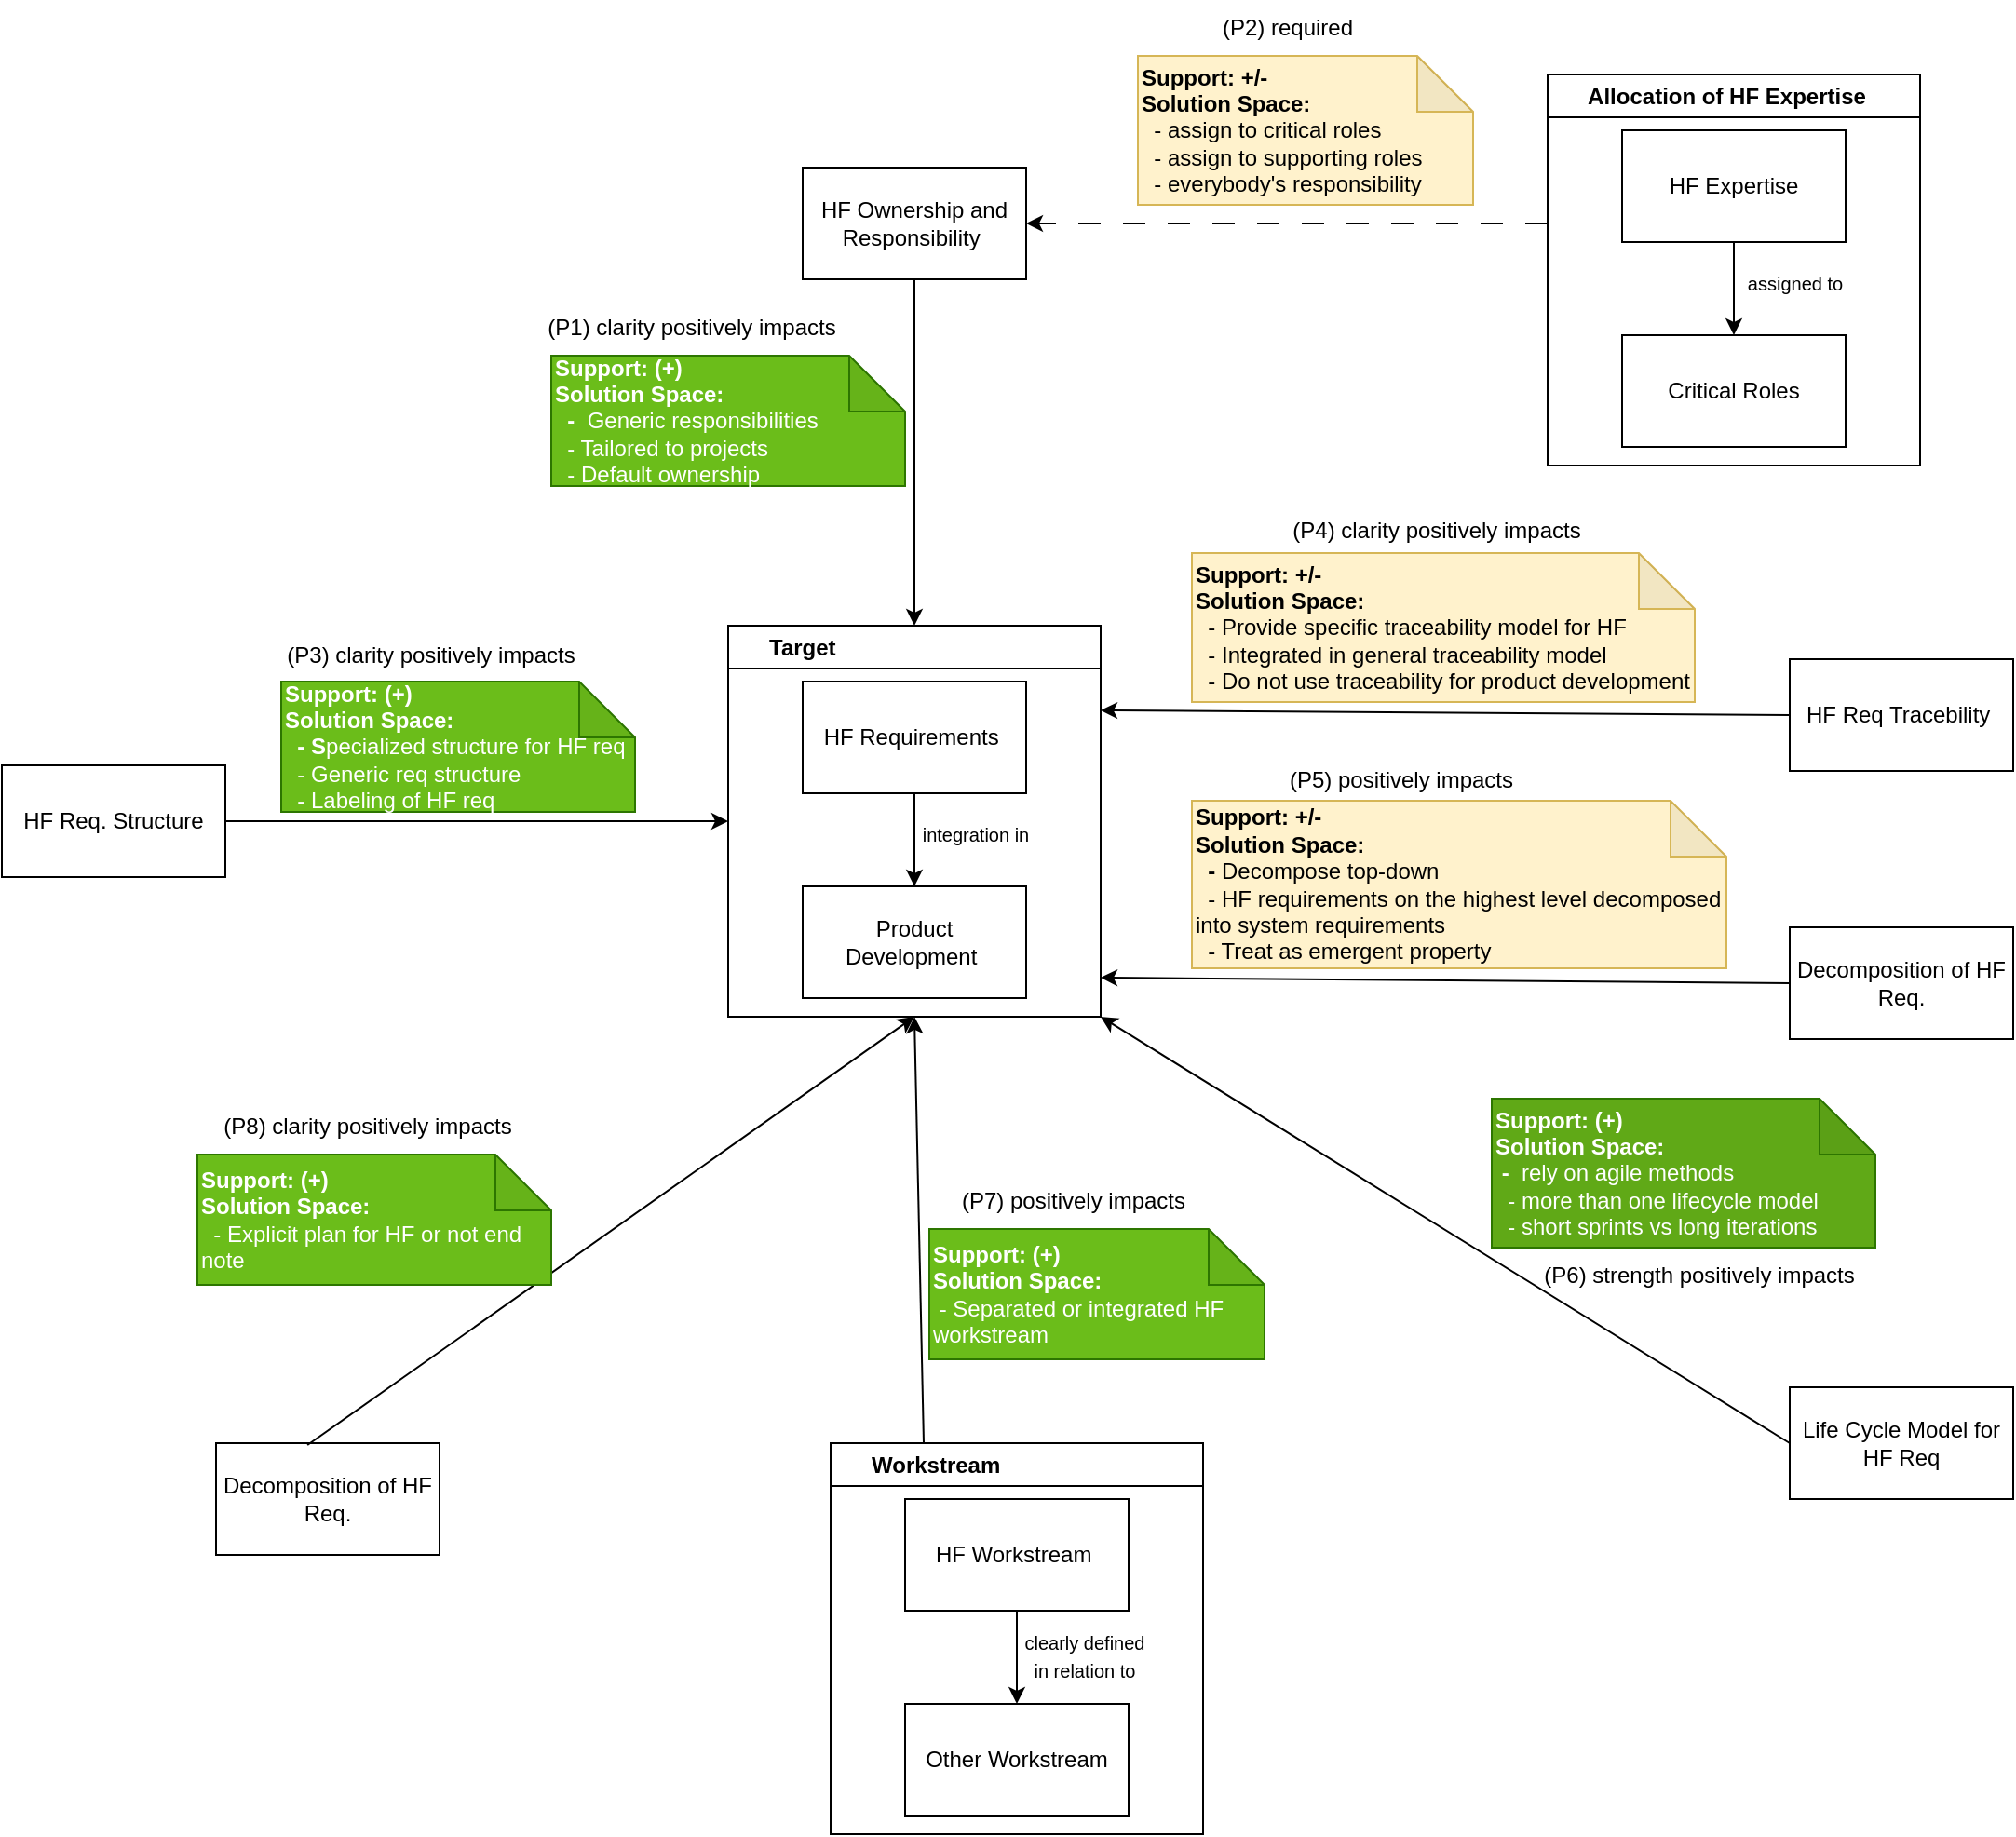 <mxfile version="23.0.2" type="github" pages="2">
  <diagram name="Page-1" id="ccUVzqAUSEyJ6sIZD1O4">
    <mxGraphModel dx="2149" dy="1234" grid="1" gridSize="10" guides="1" tooltips="1" connect="1" arrows="1" fold="1" page="1" pageScale="1" pageWidth="1169" pageHeight="827" math="0" shadow="0">
      <root>
        <mxCell id="0" />
        <mxCell id="1" parent="0" />
        <mxCell id="9daL2sqV7IDUxvltfh16-5" value="&lt;b&gt;Support: (+)&lt;br&gt;Solution Space:&lt;br&gt;&amp;nbsp; -&amp;nbsp;&lt;/b&gt;&amp;nbsp;Generic responsibilities&lt;div&gt;&amp;nbsp; - Tailored to projects&lt;/div&gt;&lt;div&gt;&amp;nbsp; - Default ownership&lt;/div&gt;" style="shape=note;whiteSpace=wrap;html=1;backgroundOutline=1;darkOpacity=0.05;size=30;align=left;fillColor=#6BBD1A;strokeColor=#2D7600;fontColor=#ffffff;" vertex="1" parent="1">
          <mxGeometry x="335" y="481" width="190" height="70" as="geometry" />
        </mxCell>
        <mxCell id="9daL2sqV7IDUxvltfh16-6" value="HF Ownership and Responsibility&amp;nbsp;" style="rounded=0;whiteSpace=wrap;html=1;" vertex="1" parent="1">
          <mxGeometry x="470" y="380" width="120" height="60" as="geometry" />
        </mxCell>
        <mxCell id="9daL2sqV7IDUxvltfh16-27" value="&lt;b style=&quot;border-color: var(--border-color);&quot;&gt;Support: +/-&lt;br style=&quot;border-color: var(--border-color);&quot;&gt;Solution Space:&lt;br style=&quot;border-color: var(--border-color);&quot;&gt;&amp;nbsp;&lt;/b&gt;&lt;span style=&quot;border-color: var(--border-color);&quot;&gt; - assign to critical roles&lt;div&gt;&amp;nbsp; - assign to supporting roles&lt;/div&gt;&lt;div&gt;&amp;nbsp; - everybody&#39;s responsibility&lt;/div&gt;&lt;/span&gt;" style="shape=note;whiteSpace=wrap;html=1;backgroundOutline=1;darkOpacity=0.05;size=30;align=left;fillColor=#fff2cc;strokeColor=#d6b656;" vertex="1" parent="1">
          <mxGeometry x="650" y="320" width="180" height="80" as="geometry" />
        </mxCell>
        <mxCell id="9daL2sqV7IDUxvltfh16-33" value="(P1) clarity positively impacts" style="text;html=1;align=center;verticalAlign=middle;resizable=0;points=[];autosize=1;strokeColor=none;fillColor=none;" vertex="1" parent="1">
          <mxGeometry x="320" y="451" width="180" height="30" as="geometry" />
        </mxCell>
        <mxCell id="9daL2sqV7IDUxvltfh16-34" value="(P2) required" style="text;html=1;align=center;verticalAlign=middle;resizable=0;points=[];autosize=1;strokeColor=none;fillColor=none;" vertex="1" parent="1">
          <mxGeometry x="685" y="290" width="90" height="30" as="geometry" />
        </mxCell>
        <mxCell id="9daL2sqV7IDUxvltfh16-89" value="&lt;b&gt;Support: (+)&lt;br&gt;Solution Space:&lt;/b&gt;&amp;nbsp;&lt;br&gt;&amp;nbsp;- Separated or integrated HF workstream" style="shape=note;whiteSpace=wrap;html=1;backgroundOutline=1;darkOpacity=0.05;size=30;align=left;fillColor=#6BBD1A;strokeColor=#2D7600;fontColor=#ffffff;" vertex="1" parent="1">
          <mxGeometry x="538" y="950" width="180" height="70" as="geometry" />
        </mxCell>
        <mxCell id="9daL2sqV7IDUxvltfh16-95" value="Life Cycle Model for HF Req" style="rounded=0;whiteSpace=wrap;html=1;" vertex="1" parent="1">
          <mxGeometry x="1000" y="1035" width="120" height="60" as="geometry" />
        </mxCell>
        <mxCell id="9daL2sqV7IDUxvltfh16-96" value="" style="endArrow=classic;html=1;rounded=0;exitX=0;exitY=0.5;exitDx=0;exitDy=0;entryX=1;entryY=1;entryDx=0;entryDy=0;" edge="1" parent="1" source="9daL2sqV7IDUxvltfh16-95" target="9daL2sqV7IDUxvltfh16-129">
          <mxGeometry width="50" height="50" relative="1" as="geometry">
            <mxPoint x="581" y="1180" as="sourcePoint" />
            <mxPoint x="711" y="1100" as="targetPoint" />
          </mxGeometry>
        </mxCell>
        <mxCell id="9daL2sqV7IDUxvltfh16-97" value="&lt;b style=&quot;border-color: var(--border-color); caret-color: rgb(255, 255, 255);&quot;&gt;Support: (+)&lt;br style=&quot;border-color: var(--border-color);&quot;&gt;Solution Space:&lt;br style=&quot;border-color: var(--border-color);&quot;&gt;&amp;nbsp;-&amp;nbsp;&lt;/b&gt;&amp;nbsp;rely on agile methods&lt;div style=&quot;border-color: var(--border-color); caret-color: rgb(255, 255, 255);&quot;&gt;&amp;nbsp; - more than one lifecycle model&lt;/div&gt;&lt;div style=&quot;border-color: var(--border-color); caret-color: rgb(255, 255, 255);&quot;&gt;&amp;nbsp; - short sprints vs long iterations&lt;/div&gt;" style="shape=note;whiteSpace=wrap;html=1;backgroundOutline=1;darkOpacity=0.05;size=30;align=left;fillColor=#60a917;strokeColor=#2D7600;fontColor=#ffffff;" vertex="1" parent="1">
          <mxGeometry x="840" y="880" width="206" height="80" as="geometry" />
        </mxCell>
        <mxCell id="9daL2sqV7IDUxvltfh16-98" value="Decomposition of HF Req." style="rounded=0;whiteSpace=wrap;html=1;" vertex="1" parent="1">
          <mxGeometry x="155" y="1065" width="120" height="60" as="geometry" />
        </mxCell>
        <mxCell id="9daL2sqV7IDUxvltfh16-99" value="" style="endArrow=classic;html=1;rounded=0;entryX=0.5;entryY=1;entryDx=0;entryDy=0;exitX=0.409;exitY=0.017;exitDx=0;exitDy=0;exitPerimeter=0;" edge="1" parent="1" source="9daL2sqV7IDUxvltfh16-98" target="9daL2sqV7IDUxvltfh16-129">
          <mxGeometry width="50" height="50" relative="1" as="geometry">
            <mxPoint x="1000" y="1200" as="sourcePoint" />
            <mxPoint x="684.5" y="1199.78" as="targetPoint" />
          </mxGeometry>
        </mxCell>
        <mxCell id="9daL2sqV7IDUxvltfh16-100" value="(P7) positively impacts" style="text;html=1;align=center;verticalAlign=middle;resizable=0;points=[];autosize=1;strokeColor=none;fillColor=none;" vertex="1" parent="1">
          <mxGeometry x="545" y="920" width="140" height="30" as="geometry" />
        </mxCell>
        <mxCell id="9daL2sqV7IDUxvltfh16-101" value="(P6) strength positively impacts" style="text;html=1;align=center;verticalAlign=middle;resizable=0;points=[];autosize=1;strokeColor=none;fillColor=none;" vertex="1" parent="1">
          <mxGeometry x="856" y="960" width="190" height="30" as="geometry" />
        </mxCell>
        <mxCell id="9daL2sqV7IDUxvltfh16-102" value="" style="endArrow=classic;html=1;rounded=0;exitX=0.25;exitY=0;exitDx=0;exitDy=0;entryX=0.5;entryY=1;entryDx=0;entryDy=0;" edge="1" parent="1" target="9daL2sqV7IDUxvltfh16-129" source="9daL2sqV7IDUxvltfh16-105">
          <mxGeometry width="50" height="50" relative="1" as="geometry">
            <mxPoint x="241" y="1115" as="sourcePoint" />
            <mxPoint x="484.5" y="1116" as="targetPoint" />
          </mxGeometry>
        </mxCell>
        <mxCell id="9daL2sqV7IDUxvltfh16-103" value="(P8) clarity positively impacts" style="text;html=1;align=center;verticalAlign=middle;resizable=0;points=[];autosize=1;strokeColor=none;fillColor=none;" vertex="1" parent="1">
          <mxGeometry x="146" y="880" width="180" height="30" as="geometry" />
        </mxCell>
        <mxCell id="9daL2sqV7IDUxvltfh16-104" value="&lt;b&gt;Support: (+)&lt;br&gt;Solution Space:&lt;br&gt;&amp;nbsp;&lt;/b&gt;&amp;nbsp;- Explicit plan for HF or not end note" style="shape=note;whiteSpace=wrap;html=1;backgroundOutline=1;darkOpacity=0.05;size=30;align=left;fillColor=#6BBD1A;strokeColor=#2D7600;fontColor=#ffffff;" vertex="1" parent="1">
          <mxGeometry x="145" y="910" width="190" height="70" as="geometry" />
        </mxCell>
        <mxCell id="9daL2sqV7IDUxvltfh16-105" value="&amp;nbsp; &amp;nbsp; &amp;nbsp; Workstream" style="swimlane;whiteSpace=wrap;html=1;align=left;" vertex="1" parent="1">
          <mxGeometry x="485" y="1065" width="200" height="210" as="geometry">
            <mxRectangle x="530" y="180" width="50" height="40" as="alternateBounds" />
          </mxGeometry>
        </mxCell>
        <mxCell id="9daL2sqV7IDUxvltfh16-106" value="HF Workstream&amp;nbsp;" style="rounded=0;whiteSpace=wrap;html=1;" vertex="1" parent="9daL2sqV7IDUxvltfh16-105">
          <mxGeometry x="40" y="30" width="120" height="60" as="geometry" />
        </mxCell>
        <mxCell id="9daL2sqV7IDUxvltfh16-107" value="Other Workstream" style="rounded=0;whiteSpace=wrap;html=1;" vertex="1" parent="9daL2sqV7IDUxvltfh16-105">
          <mxGeometry x="40" y="140" width="120" height="60" as="geometry" />
        </mxCell>
        <mxCell id="9daL2sqV7IDUxvltfh16-108" value="" style="endArrow=classic;html=1;rounded=0;exitX=0.5;exitY=1;exitDx=0;exitDy=0;entryX=0.5;entryY=0;entryDx=0;entryDy=0;" edge="1" parent="9daL2sqV7IDUxvltfh16-105" source="9daL2sqV7IDUxvltfh16-106" target="9daL2sqV7IDUxvltfh16-107">
          <mxGeometry width="50" height="50" relative="1" as="geometry">
            <mxPoint x="80" y="200" as="sourcePoint" />
            <mxPoint x="130" y="150" as="targetPoint" />
          </mxGeometry>
        </mxCell>
        <mxCell id="9daL2sqV7IDUxvltfh16-109" value="&lt;font style=&quot;font-size: 10px;&quot;&gt;clearly defined in relation to&lt;/font&gt;" style="text;html=1;strokeColor=none;fillColor=none;align=center;verticalAlign=middle;whiteSpace=wrap;rounded=0;" vertex="1" parent="9daL2sqV7IDUxvltfh16-105">
          <mxGeometry x="98" y="104" width="77" height="20" as="geometry" />
        </mxCell>
        <mxCell id="9daL2sqV7IDUxvltfh16-127" value="&lt;b&gt;Support: (+)&lt;br&gt;Solution Space:&lt;br&gt;&amp;nbsp; - S&lt;/b&gt;pecialized structure for HF req&lt;div&gt;&amp;nbsp; - Generic req structure&lt;/div&gt;&lt;div&gt;&amp;nbsp; - Labeling of HF req&lt;/div&gt;" style="shape=note;whiteSpace=wrap;html=1;backgroundOutline=1;darkOpacity=0.05;size=30;align=left;fillColor=#6BBD1A;strokeColor=#2D7600;fontColor=#ffffff;" vertex="1" parent="1">
          <mxGeometry x="190" y="656" width="190" height="70" as="geometry" />
        </mxCell>
        <mxCell id="9daL2sqV7IDUxvltfh16-128" value="HF Req. Structure" style="rounded=0;whiteSpace=wrap;html=1;" vertex="1" parent="1">
          <mxGeometry x="40" y="701" width="120" height="60" as="geometry" />
        </mxCell>
        <mxCell id="9daL2sqV7IDUxvltfh16-129" value="&amp;nbsp; &amp;nbsp; &amp;nbsp; Target&amp;nbsp;" style="swimlane;whiteSpace=wrap;html=1;align=left;" vertex="1" parent="1">
          <mxGeometry x="430" y="626" width="200" height="210" as="geometry">
            <mxRectangle x="530" y="180" width="50" height="40" as="alternateBounds" />
          </mxGeometry>
        </mxCell>
        <mxCell id="9daL2sqV7IDUxvltfh16-130" value="HF Requirements&amp;nbsp;" style="rounded=0;whiteSpace=wrap;html=1;" vertex="1" parent="9daL2sqV7IDUxvltfh16-129">
          <mxGeometry x="40" y="30" width="120" height="60" as="geometry" />
        </mxCell>
        <mxCell id="9daL2sqV7IDUxvltfh16-131" value="Product Development&amp;nbsp;" style="rounded=0;whiteSpace=wrap;html=1;" vertex="1" parent="9daL2sqV7IDUxvltfh16-129">
          <mxGeometry x="40" y="140" width="120" height="60" as="geometry" />
        </mxCell>
        <mxCell id="9daL2sqV7IDUxvltfh16-132" value="" style="endArrow=classic;html=1;rounded=0;exitX=0.5;exitY=1;exitDx=0;exitDy=0;entryX=0.5;entryY=0;entryDx=0;entryDy=0;" edge="1" parent="9daL2sqV7IDUxvltfh16-129" source="9daL2sqV7IDUxvltfh16-130" target="9daL2sqV7IDUxvltfh16-131">
          <mxGeometry width="50" height="50" relative="1" as="geometry">
            <mxPoint x="80" y="200" as="sourcePoint" />
            <mxPoint x="130" y="150" as="targetPoint" />
          </mxGeometry>
        </mxCell>
        <mxCell id="9daL2sqV7IDUxvltfh16-133" value="&lt;font style=&quot;font-size: 10px;&quot;&gt;integration in&lt;/font&gt;" style="text;html=1;strokeColor=none;fillColor=none;align=center;verticalAlign=middle;whiteSpace=wrap;rounded=0;" vertex="1" parent="9daL2sqV7IDUxvltfh16-129">
          <mxGeometry x="103" y="102" width="60" height="20" as="geometry" />
        </mxCell>
        <mxCell id="9daL2sqV7IDUxvltfh16-134" value="HF Req Tracebility&amp;nbsp;" style="rounded=0;whiteSpace=wrap;html=1;" vertex="1" parent="1">
          <mxGeometry x="1000" y="644" width="120" height="60" as="geometry" />
        </mxCell>
        <mxCell id="9daL2sqV7IDUxvltfh16-135" value="" style="endArrow=classic;html=1;rounded=0;exitX=0;exitY=0.5;exitDx=0;exitDy=0;entryX=1;entryY=0.25;entryDx=0;entryDy=0;" edge="1" parent="1" source="9daL2sqV7IDUxvltfh16-134">
          <mxGeometry width="50" height="50" relative="1" as="geometry">
            <mxPoint x="500" y="789" as="sourcePoint" />
            <mxPoint x="630" y="671.5" as="targetPoint" />
          </mxGeometry>
        </mxCell>
        <mxCell id="9daL2sqV7IDUxvltfh16-136" value="&lt;b style=&quot;border-color: var(--border-color);&quot;&gt;Support: +/-&lt;br style=&quot;border-color: var(--border-color);&quot;&gt;Solution Space:&lt;br style=&quot;border-color: var(--border-color);&quot;&gt;&amp;nbsp;&lt;/b&gt;&lt;span style=&quot;border-color: var(--border-color);&quot;&gt; - P&lt;/span&gt;rovide specific traceability model for HF&lt;div style=&quot;border-color: var(--border-color);&quot;&gt;&amp;nbsp; - Integrated in general traceability model&lt;/div&gt;&lt;div style=&quot;border-color: var(--border-color);&quot;&gt;&amp;nbsp; - Do not use traceability for product development&lt;/div&gt;" style="shape=note;whiteSpace=wrap;html=1;backgroundOutline=1;darkOpacity=0.05;size=30;align=left;fillColor=#fff2cc;strokeColor=#d6b656;" vertex="1" parent="1">
          <mxGeometry x="679" y="587" width="270" height="80" as="geometry" />
        </mxCell>
        <mxCell id="9daL2sqV7IDUxvltfh16-137" value="Decomposition of HF Req." style="rounded=0;whiteSpace=wrap;html=1;" vertex="1" parent="1">
          <mxGeometry x="1000" y="788" width="120" height="60" as="geometry" />
        </mxCell>
        <mxCell id="9daL2sqV7IDUxvltfh16-138" value="" style="endArrow=classic;html=1;rounded=0;exitX=0;exitY=0.5;exitDx=0;exitDy=0;entryX=1;entryY=0.25;entryDx=0;entryDy=0;" edge="1" parent="1" source="9daL2sqV7IDUxvltfh16-137">
          <mxGeometry width="50" height="50" relative="1" as="geometry">
            <mxPoint x="500" y="933" as="sourcePoint" />
            <mxPoint x="630" y="815" as="targetPoint" />
          </mxGeometry>
        </mxCell>
        <mxCell id="9daL2sqV7IDUxvltfh16-139" value="&lt;b style=&quot;border-color: var(--border-color);&quot;&gt;Support: +/-&lt;br style=&quot;border-color: var(--border-color);&quot;&gt;Solution Space: &lt;br&gt;&amp;nbsp; - &lt;/b&gt;&lt;span style=&quot;border-color: var(--border-color);&quot;&gt;Decompose top-down&lt;div&gt;&amp;nbsp; - HF requirements on the highest level decomposed into system requirements&lt;/div&gt;&lt;div&gt;&amp;nbsp; - Treat as emergent property&amp;nbsp;&lt;/div&gt;&lt;/span&gt;" style="shape=note;whiteSpace=wrap;html=1;backgroundOutline=1;darkOpacity=0.05;size=30;align=left;fillColor=#fff2cc;strokeColor=#d6b656;" vertex="1" parent="1">
          <mxGeometry x="679" y="720" width="287" height="90" as="geometry" />
        </mxCell>
        <mxCell id="9daL2sqV7IDUxvltfh16-140" value="(P3) clarity positively impacts" style="text;html=1;align=center;verticalAlign=middle;resizable=0;points=[];autosize=1;strokeColor=none;fillColor=none;" vertex="1" parent="1">
          <mxGeometry x="180" y="627" width="180" height="30" as="geometry" />
        </mxCell>
        <mxCell id="9daL2sqV7IDUxvltfh16-141" value="(P4) clarity positively impacts" style="text;html=1;align=center;verticalAlign=middle;resizable=0;points=[];autosize=1;strokeColor=none;fillColor=none;" vertex="1" parent="1">
          <mxGeometry x="720" y="560" width="180" height="30" as="geometry" />
        </mxCell>
        <mxCell id="9daL2sqV7IDUxvltfh16-142" value="" style="endArrow=classic;html=1;rounded=0;exitX=1;exitY=0.5;exitDx=0;exitDy=0;entryX=0;entryY=0.5;entryDx=0;entryDy=0;" edge="1" parent="1" source="9daL2sqV7IDUxvltfh16-128" target="9daL2sqV7IDUxvltfh16-129">
          <mxGeometry width="50" height="50" relative="1" as="geometry">
            <mxPoint x="500" y="776" as="sourcePoint" />
            <mxPoint x="550" y="726" as="targetPoint" />
          </mxGeometry>
        </mxCell>
        <mxCell id="9daL2sqV7IDUxvltfh16-143" value="(P5) positively impacts" style="text;html=1;align=center;verticalAlign=middle;resizable=0;points=[];autosize=1;strokeColor=none;fillColor=none;" vertex="1" parent="1">
          <mxGeometry x="721" y="694" width="140" height="30" as="geometry" />
        </mxCell>
        <mxCell id="9daL2sqV7IDUxvltfh16-144" value="&amp;nbsp; &amp;nbsp; &amp;nbsp; Allocation of HF Expertise&amp;nbsp;" style="swimlane;whiteSpace=wrap;html=1;align=left;" vertex="1" parent="1">
          <mxGeometry x="870" y="330" width="200" height="210" as="geometry">
            <mxRectangle x="530" y="180" width="50" height="40" as="alternateBounds" />
          </mxGeometry>
        </mxCell>
        <mxCell id="9daL2sqV7IDUxvltfh16-145" value="HF Expertise" style="rounded=0;whiteSpace=wrap;html=1;" vertex="1" parent="9daL2sqV7IDUxvltfh16-144">
          <mxGeometry x="40" y="30" width="120" height="60" as="geometry" />
        </mxCell>
        <mxCell id="9daL2sqV7IDUxvltfh16-146" value="Critical Roles" style="rounded=0;whiteSpace=wrap;html=1;" vertex="1" parent="9daL2sqV7IDUxvltfh16-144">
          <mxGeometry x="40" y="140" width="120" height="60" as="geometry" />
        </mxCell>
        <mxCell id="9daL2sqV7IDUxvltfh16-147" value="" style="endArrow=classic;html=1;rounded=0;exitX=0.5;exitY=1;exitDx=0;exitDy=0;entryX=0.5;entryY=0;entryDx=0;entryDy=0;" edge="1" parent="9daL2sqV7IDUxvltfh16-144" source="9daL2sqV7IDUxvltfh16-145" target="9daL2sqV7IDUxvltfh16-146">
          <mxGeometry width="50" height="50" relative="1" as="geometry">
            <mxPoint x="80" y="200" as="sourcePoint" />
            <mxPoint x="130" y="150" as="targetPoint" />
          </mxGeometry>
        </mxCell>
        <mxCell id="9daL2sqV7IDUxvltfh16-148" value="&lt;font style=&quot;font-size: 10px;&quot;&gt;assigned to&lt;/font&gt;" style="text;html=1;strokeColor=none;fillColor=none;align=center;verticalAlign=middle;whiteSpace=wrap;rounded=0;" vertex="1" parent="9daL2sqV7IDUxvltfh16-144">
          <mxGeometry x="103" y="102" width="60" height="20" as="geometry" />
        </mxCell>
        <mxCell id="9daL2sqV7IDUxvltfh16-167" value="" style="endArrow=classic;html=1;rounded=0;dashed=1;dashPattern=12 12;entryX=1;entryY=0.5;entryDx=0;entryDy=0;" edge="1" parent="1" target="9daL2sqV7IDUxvltfh16-6">
          <mxGeometry width="50" height="50" relative="1" as="geometry">
            <mxPoint x="870" y="410" as="sourcePoint" />
            <mxPoint x="650" y="345" as="targetPoint" />
          </mxGeometry>
        </mxCell>
        <mxCell id="9daL2sqV7IDUxvltfh16-169" value="" style="endArrow=classic;html=1;rounded=0;entryX=0.5;entryY=0;entryDx=0;entryDy=0;" edge="1" parent="1" target="9daL2sqV7IDUxvltfh16-129">
          <mxGeometry width="50" height="50" relative="1" as="geometry">
            <mxPoint x="530" y="440" as="sourcePoint" />
            <mxPoint x="610" y="260" as="targetPoint" />
          </mxGeometry>
        </mxCell>
      </root>
    </mxGraphModel>
  </diagram>
  <diagram id="X_UXevi6lsKnUcApqdjO" name="Page-2">
    <mxGraphModel dx="1397" dy="802" grid="1" gridSize="10" guides="1" tooltips="1" connect="1" arrows="1" fold="1" page="1" pageScale="1" pageWidth="1169" pageHeight="827" math="0" shadow="0">
      <root>
        <mxCell id="0" />
        <mxCell id="1" parent="0" />
        <mxCell id="5DVTJejNJcmvx4P72fcE-1" value="&lt;b&gt;Support: (+)&lt;br&gt;Solution Space:&lt;br&gt;&amp;nbsp; -&amp;nbsp;&lt;/b&gt;&amp;nbsp;Generic responsibilities&lt;div&gt;&amp;nbsp; - Tailored to projects&lt;/div&gt;&lt;div&gt;&amp;nbsp; - Default ownership&lt;/div&gt;" style="shape=note;whiteSpace=wrap;html=1;backgroundOutline=1;darkOpacity=0.05;size=30;align=left;fillColor=#6BBD1A;strokeColor=#2D7600;fontColor=#ffffff;" vertex="1" parent="1">
          <mxGeometry x="310" y="270" width="190" height="70" as="geometry" />
        </mxCell>
        <mxCell id="5DVTJejNJcmvx4P72fcE-2" value="HF Ownership and Responsibility&amp;nbsp;" style="rounded=0;whiteSpace=wrap;html=1;" vertex="1" parent="1">
          <mxGeometry x="524.5" y="315" width="120" height="60" as="geometry" />
        </mxCell>
        <mxCell id="5DVTJejNJcmvx4P72fcE-3" value="&amp;nbsp; &amp;nbsp; &amp;nbsp; Target&amp;nbsp;" style="swimlane;whiteSpace=wrap;html=1;align=left;" vertex="1" parent="1">
          <mxGeometry x="81" y="240" width="200" height="210" as="geometry">
            <mxRectangle x="530" y="180" width="50" height="40" as="alternateBounds" />
          </mxGeometry>
        </mxCell>
        <mxCell id="5DVTJejNJcmvx4P72fcE-4" value="HF Requirements&amp;nbsp;" style="rounded=0;whiteSpace=wrap;html=1;" vertex="1" parent="5DVTJejNJcmvx4P72fcE-3">
          <mxGeometry x="40" y="30" width="120" height="60" as="geometry" />
        </mxCell>
        <mxCell id="5DVTJejNJcmvx4P72fcE-5" value="Product Development&amp;nbsp;" style="rounded=0;whiteSpace=wrap;html=1;" vertex="1" parent="5DVTJejNJcmvx4P72fcE-3">
          <mxGeometry x="40" y="140" width="120" height="60" as="geometry" />
        </mxCell>
        <mxCell id="5DVTJejNJcmvx4P72fcE-6" value="" style="endArrow=classic;html=1;rounded=0;exitX=0.5;exitY=1;exitDx=0;exitDy=0;entryX=0.5;entryY=0;entryDx=0;entryDy=0;" edge="1" parent="5DVTJejNJcmvx4P72fcE-3" source="5DVTJejNJcmvx4P72fcE-4" target="5DVTJejNJcmvx4P72fcE-5">
          <mxGeometry width="50" height="50" relative="1" as="geometry">
            <mxPoint x="80" y="200" as="sourcePoint" />
            <mxPoint x="130" y="150" as="targetPoint" />
          </mxGeometry>
        </mxCell>
        <mxCell id="5DVTJejNJcmvx4P72fcE-7" value="&lt;font style=&quot;font-size: 10px;&quot;&gt;Integration in&lt;/font&gt;" style="text;html=1;strokeColor=none;fillColor=none;align=center;verticalAlign=middle;whiteSpace=wrap;rounded=0;" vertex="1" parent="5DVTJejNJcmvx4P72fcE-3">
          <mxGeometry x="103" y="102" width="60" height="20" as="geometry" />
        </mxCell>
        <mxCell id="5DVTJejNJcmvx4P72fcE-8" value="&lt;b style=&quot;border-color: var(--border-color);&quot;&gt;Support: +/-&lt;br style=&quot;border-color: var(--border-color);&quot;&gt;Solution Space:&lt;br style=&quot;border-color: var(--border-color);&quot;&gt;&amp;nbsp;&lt;/b&gt;&lt;span style=&quot;border-color: var(--border-color);&quot;&gt; - assign to critical roles&lt;div&gt;&amp;nbsp; - assign to supporting roles&lt;/div&gt;&lt;div&gt;&amp;nbsp; - everybody&#39;s responsibility&lt;/div&gt;&lt;/span&gt;" style="shape=note;whiteSpace=wrap;html=1;backgroundOutline=1;darkOpacity=0.05;size=30;align=left;fillColor=#fff2cc;strokeColor=#d6b656;" vertex="1" parent="1">
          <mxGeometry x="670" y="259" width="180" height="80" as="geometry" />
        </mxCell>
        <mxCell id="5DVTJejNJcmvx4P72fcE-9" value="(P1) clarity positively impacts" style="text;html=1;align=center;verticalAlign=middle;resizable=0;points=[];autosize=1;strokeColor=none;fillColor=none;" vertex="1" parent="1">
          <mxGeometry x="301" y="240" width="180" height="30" as="geometry" />
        </mxCell>
        <mxCell id="5DVTJejNJcmvx4P72fcE-10" value="(P2) required" style="text;html=1;align=center;verticalAlign=middle;resizable=0;points=[];autosize=1;strokeColor=none;fillColor=none;" vertex="1" parent="1">
          <mxGeometry x="690" y="232" width="90" height="30" as="geometry" />
        </mxCell>
        <mxCell id="5DVTJejNJcmvx4P72fcE-11" value="&lt;b&gt;Support: (+)&lt;br&gt;Solution Space:&lt;/b&gt;&amp;nbsp;&lt;br&gt;&amp;nbsp;- Separated or integrated HF workstream" style="shape=note;whiteSpace=wrap;html=1;backgroundOutline=1;darkOpacity=0.05;size=30;align=left;fillColor=#6BBD1A;strokeColor=#2D7600;fontColor=#ffffff;" vertex="1" parent="1">
          <mxGeometry x="270" y="1041" width="180" height="70" as="geometry" />
        </mxCell>
        <mxCell id="5DVTJejNJcmvx4P72fcE-12" value="&amp;nbsp; &amp;nbsp; &amp;nbsp; Target&amp;nbsp;" style="swimlane;whiteSpace=wrap;html=1;align=left;" vertex="1" parent="1">
          <mxGeometry x="484.5" y="1011" width="200" height="210" as="geometry">
            <mxRectangle x="530" y="180" width="50" height="40" as="alternateBounds" />
          </mxGeometry>
        </mxCell>
        <mxCell id="5DVTJejNJcmvx4P72fcE-13" value="HF Requirements&amp;nbsp;" style="rounded=0;whiteSpace=wrap;html=1;" vertex="1" parent="5DVTJejNJcmvx4P72fcE-12">
          <mxGeometry x="40" y="30" width="120" height="60" as="geometry" />
        </mxCell>
        <mxCell id="5DVTJejNJcmvx4P72fcE-14" value="Product Development&amp;nbsp;" style="rounded=0;whiteSpace=wrap;html=1;" vertex="1" parent="5DVTJejNJcmvx4P72fcE-12">
          <mxGeometry x="40" y="140" width="120" height="60" as="geometry" />
        </mxCell>
        <mxCell id="5DVTJejNJcmvx4P72fcE-15" value="" style="endArrow=classic;html=1;rounded=0;exitX=0.5;exitY=1;exitDx=0;exitDy=0;entryX=0.5;entryY=0;entryDx=0;entryDy=0;" edge="1" parent="5DVTJejNJcmvx4P72fcE-12" source="5DVTJejNJcmvx4P72fcE-13" target="5DVTJejNJcmvx4P72fcE-14">
          <mxGeometry width="50" height="50" relative="1" as="geometry">
            <mxPoint x="80" y="200" as="sourcePoint" />
            <mxPoint x="130" y="150" as="targetPoint" />
          </mxGeometry>
        </mxCell>
        <mxCell id="5DVTJejNJcmvx4P72fcE-16" value="&lt;font style=&quot;font-size: 10px;&quot;&gt;Integration in&lt;/font&gt;" style="text;html=1;strokeColor=none;fillColor=none;align=center;verticalAlign=middle;whiteSpace=wrap;rounded=0;" vertex="1" parent="5DVTJejNJcmvx4P72fcE-12">
          <mxGeometry x="103" y="102" width="60" height="20" as="geometry" />
        </mxCell>
        <mxCell id="5DVTJejNJcmvx4P72fcE-17" value="Life Cycle Model for HF Req" style="rounded=0;whiteSpace=wrap;html=1;" vertex="1" parent="1">
          <mxGeometry x="1000" y="1035" width="120" height="60" as="geometry" />
        </mxCell>
        <mxCell id="5DVTJejNJcmvx4P72fcE-18" value="" style="endArrow=classic;html=1;rounded=0;exitX=0;exitY=0.5;exitDx=0;exitDy=0;entryX=1;entryY=0.25;entryDx=0;entryDy=0;" edge="1" parent="1" source="5DVTJejNJcmvx4P72fcE-17" target="5DVTJejNJcmvx4P72fcE-12">
          <mxGeometry width="50" height="50" relative="1" as="geometry">
            <mxPoint x="581" y="1180" as="sourcePoint" />
            <mxPoint x="711" y="1100" as="targetPoint" />
          </mxGeometry>
        </mxCell>
        <mxCell id="5DVTJejNJcmvx4P72fcE-19" value="&lt;b style=&quot;border-color: var(--border-color); caret-color: rgb(255, 255, 255);&quot;&gt;Support: (+)&lt;br style=&quot;border-color: var(--border-color);&quot;&gt;Solution Space:&lt;br style=&quot;border-color: var(--border-color);&quot;&gt;&amp;nbsp;-&amp;nbsp;&lt;/b&gt;&amp;nbsp;rely on agile methods&lt;div style=&quot;border-color: var(--border-color); caret-color: rgb(255, 255, 255);&quot;&gt;&amp;nbsp; - more than one lifecycle model&lt;/div&gt;&lt;div style=&quot;border-color: var(--border-color); caret-color: rgb(255, 255, 255);&quot;&gt;&amp;nbsp; - short sprints vs long iterations&lt;/div&gt;" style="shape=note;whiteSpace=wrap;html=1;backgroundOutline=1;darkOpacity=0.05;size=30;align=left;fillColor=#60a917;strokeColor=#2D7600;fontColor=#ffffff;" vertex="1" parent="1">
          <mxGeometry x="757" y="980" width="206" height="80" as="geometry" />
        </mxCell>
        <mxCell id="5DVTJejNJcmvx4P72fcE-20" value="Decomposition of HF Req." style="rounded=0;whiteSpace=wrap;html=1;" vertex="1" parent="1">
          <mxGeometry x="1000" y="1170" width="120" height="60" as="geometry" />
        </mxCell>
        <mxCell id="5DVTJejNJcmvx4P72fcE-21" value="" style="endArrow=classic;html=1;rounded=0;" edge="1" parent="1">
          <mxGeometry width="50" height="50" relative="1" as="geometry">
            <mxPoint x="1000" y="1200" as="sourcePoint" />
            <mxPoint x="684.5" y="1199.78" as="targetPoint" />
          </mxGeometry>
        </mxCell>
        <mxCell id="5DVTJejNJcmvx4P72fcE-22" value="(P7) positively impacts" style="text;html=1;align=center;verticalAlign=middle;resizable=0;points=[];autosize=1;strokeColor=none;fillColor=none;" vertex="1" parent="1">
          <mxGeometry x="281" y="1011" width="140" height="30" as="geometry" />
        </mxCell>
        <mxCell id="5DVTJejNJcmvx4P72fcE-23" value="(P6) strength positively impacts" style="text;html=1;align=center;verticalAlign=middle;resizable=0;points=[];autosize=1;strokeColor=none;fillColor=none;" vertex="1" parent="1">
          <mxGeometry x="747" y="950" width="190" height="30" as="geometry" />
        </mxCell>
        <mxCell id="5DVTJejNJcmvx4P72fcE-24" value="" style="endArrow=classic;html=1;rounded=0;exitX=1;exitY=0.5;exitDx=0;exitDy=0;entryX=0;entryY=0.5;entryDx=0;entryDy=0;" edge="1" parent="1" target="5DVTJejNJcmvx4P72fcE-12">
          <mxGeometry width="50" height="50" relative="1" as="geometry">
            <mxPoint x="241" y="1115" as="sourcePoint" />
            <mxPoint x="631" y="1110" as="targetPoint" />
          </mxGeometry>
        </mxCell>
        <mxCell id="5DVTJejNJcmvx4P72fcE-25" value="(P8) clarity positively impacts" style="text;html=1;align=center;verticalAlign=middle;resizable=0;points=[];autosize=1;strokeColor=none;fillColor=none;" vertex="1" parent="1">
          <mxGeometry x="752" y="1098" width="180" height="30" as="geometry" />
        </mxCell>
        <mxCell id="5DVTJejNJcmvx4P72fcE-26" value="&lt;b&gt;Support: (+)&lt;br&gt;Solution Space:&lt;br&gt;&amp;nbsp;&lt;/b&gt;&amp;nbsp;- Explicit plan for HF or not end note" style="shape=note;whiteSpace=wrap;html=1;backgroundOutline=1;darkOpacity=0.05;size=30;align=left;fillColor=#6BBD1A;strokeColor=#2D7600;fontColor=#ffffff;" vertex="1" parent="1">
          <mxGeometry x="757" y="1125" width="190" height="70" as="geometry" />
        </mxCell>
        <mxCell id="5DVTJejNJcmvx4P72fcE-27" value="&amp;nbsp; &amp;nbsp; &amp;nbsp; Workstream" style="swimlane;whiteSpace=wrap;html=1;align=left;" vertex="1" parent="1">
          <mxGeometry x="41" y="1010" width="200" height="210" as="geometry">
            <mxRectangle x="530" y="180" width="50" height="40" as="alternateBounds" />
          </mxGeometry>
        </mxCell>
        <mxCell id="5DVTJejNJcmvx4P72fcE-28" value="HF Workstream&amp;nbsp;" style="rounded=0;whiteSpace=wrap;html=1;" vertex="1" parent="5DVTJejNJcmvx4P72fcE-27">
          <mxGeometry x="40" y="30" width="120" height="60" as="geometry" />
        </mxCell>
        <mxCell id="5DVTJejNJcmvx4P72fcE-29" value="Other Workstream" style="rounded=0;whiteSpace=wrap;html=1;" vertex="1" parent="5DVTJejNJcmvx4P72fcE-27">
          <mxGeometry x="40" y="140" width="120" height="60" as="geometry" />
        </mxCell>
        <mxCell id="5DVTJejNJcmvx4P72fcE-30" value="" style="endArrow=classic;html=1;rounded=0;exitX=0.5;exitY=1;exitDx=0;exitDy=0;entryX=0.5;entryY=0;entryDx=0;entryDy=0;" edge="1" parent="5DVTJejNJcmvx4P72fcE-27" source="5DVTJejNJcmvx4P72fcE-28" target="5DVTJejNJcmvx4P72fcE-29">
          <mxGeometry width="50" height="50" relative="1" as="geometry">
            <mxPoint x="80" y="200" as="sourcePoint" />
            <mxPoint x="130" y="150" as="targetPoint" />
          </mxGeometry>
        </mxCell>
        <mxCell id="5DVTJejNJcmvx4P72fcE-31" value="&lt;font style=&quot;font-size: 10px;&quot;&gt;clearly defined in relation to&lt;/font&gt;" style="text;html=1;strokeColor=none;fillColor=none;align=center;verticalAlign=middle;whiteSpace=wrap;rounded=0;" vertex="1" parent="5DVTJejNJcmvx4P72fcE-27">
          <mxGeometry x="98" y="104" width="77" height="20" as="geometry" />
        </mxCell>
        <mxCell id="5DVTJejNJcmvx4P72fcE-32" value="&lt;b&gt;Support: (+)&lt;br&gt;Solution Space:&lt;br&gt;&amp;nbsp; - S&lt;/b&gt;pecialized structure for HF req&lt;div&gt;&amp;nbsp; - Generic req structure&lt;/div&gt;&lt;div&gt;&amp;nbsp; - Labeling of HF req&lt;/div&gt;" style="shape=note;whiteSpace=wrap;html=1;backgroundOutline=1;darkOpacity=0.05;size=30;align=left;fillColor=#6BBD1A;strokeColor=#2D7600;fontColor=#ffffff;" vertex="1" parent="1">
          <mxGeometry x="190" y="656" width="190" height="70" as="geometry" />
        </mxCell>
        <mxCell id="5DVTJejNJcmvx4P72fcE-33" value="HF Req. Structure" style="rounded=0;whiteSpace=wrap;html=1;" vertex="1" parent="1">
          <mxGeometry x="40" y="701" width="120" height="60" as="geometry" />
        </mxCell>
        <mxCell id="5DVTJejNJcmvx4P72fcE-34" value="&amp;nbsp; &amp;nbsp; &amp;nbsp; Target&amp;nbsp;" style="swimlane;whiteSpace=wrap;html=1;align=left;" vertex="1" parent="1">
          <mxGeometry x="430" y="626" width="200" height="210" as="geometry">
            <mxRectangle x="530" y="180" width="50" height="40" as="alternateBounds" />
          </mxGeometry>
        </mxCell>
        <mxCell id="5DVTJejNJcmvx4P72fcE-35" value="HF Requirements&amp;nbsp;" style="rounded=0;whiteSpace=wrap;html=1;" vertex="1" parent="5DVTJejNJcmvx4P72fcE-34">
          <mxGeometry x="40" y="30" width="120" height="60" as="geometry" />
        </mxCell>
        <mxCell id="5DVTJejNJcmvx4P72fcE-36" value="Product Development&amp;nbsp;" style="rounded=0;whiteSpace=wrap;html=1;" vertex="1" parent="5DVTJejNJcmvx4P72fcE-34">
          <mxGeometry x="40" y="140" width="120" height="60" as="geometry" />
        </mxCell>
        <mxCell id="5DVTJejNJcmvx4P72fcE-37" value="" style="endArrow=classic;html=1;rounded=0;exitX=0.5;exitY=1;exitDx=0;exitDy=0;entryX=0.5;entryY=0;entryDx=0;entryDy=0;" edge="1" parent="5DVTJejNJcmvx4P72fcE-34" source="5DVTJejNJcmvx4P72fcE-35" target="5DVTJejNJcmvx4P72fcE-36">
          <mxGeometry width="50" height="50" relative="1" as="geometry">
            <mxPoint x="80" y="200" as="sourcePoint" />
            <mxPoint x="130" y="150" as="targetPoint" />
          </mxGeometry>
        </mxCell>
        <mxCell id="5DVTJejNJcmvx4P72fcE-38" value="&lt;font style=&quot;font-size: 10px;&quot;&gt;integration in&lt;/font&gt;" style="text;html=1;strokeColor=none;fillColor=none;align=center;verticalAlign=middle;whiteSpace=wrap;rounded=0;" vertex="1" parent="5DVTJejNJcmvx4P72fcE-34">
          <mxGeometry x="103" y="102" width="60" height="20" as="geometry" />
        </mxCell>
        <mxCell id="5DVTJejNJcmvx4P72fcE-39" value="HF Req Tracebility&amp;nbsp;" style="rounded=0;whiteSpace=wrap;html=1;" vertex="1" parent="1">
          <mxGeometry x="1000" y="644" width="120" height="60" as="geometry" />
        </mxCell>
        <mxCell id="5DVTJejNJcmvx4P72fcE-40" value="" style="endArrow=classic;html=1;rounded=0;exitX=0;exitY=0.5;exitDx=0;exitDy=0;entryX=1;entryY=0.25;entryDx=0;entryDy=0;" edge="1" parent="1" source="5DVTJejNJcmvx4P72fcE-39">
          <mxGeometry width="50" height="50" relative="1" as="geometry">
            <mxPoint x="500" y="789" as="sourcePoint" />
            <mxPoint x="630" y="671.5" as="targetPoint" />
          </mxGeometry>
        </mxCell>
        <mxCell id="5DVTJejNJcmvx4P72fcE-41" value="&lt;b style=&quot;border-color: var(--border-color);&quot;&gt;Support: +/-&lt;br style=&quot;border-color: var(--border-color);&quot;&gt;Solution Space:&lt;br style=&quot;border-color: var(--border-color);&quot;&gt;&amp;nbsp;&lt;/b&gt;&lt;span style=&quot;border-color: var(--border-color);&quot;&gt; - P&lt;/span&gt;rovide specific traceability model for HF&lt;div style=&quot;border-color: var(--border-color);&quot;&gt;&amp;nbsp; - Integrated in general traceability model&lt;/div&gt;&lt;div style=&quot;border-color: var(--border-color);&quot;&gt;&amp;nbsp; - Do not use traceability for product development&lt;/div&gt;" style="shape=note;whiteSpace=wrap;html=1;backgroundOutline=1;darkOpacity=0.05;size=30;align=left;fillColor=#fff2cc;strokeColor=#d6b656;" vertex="1" parent="1">
          <mxGeometry x="679" y="587" width="270" height="80" as="geometry" />
        </mxCell>
        <mxCell id="5DVTJejNJcmvx4P72fcE-42" value="Decomposition of HF Req." style="rounded=0;whiteSpace=wrap;html=1;" vertex="1" parent="1">
          <mxGeometry x="1000" y="788" width="120" height="60" as="geometry" />
        </mxCell>
        <mxCell id="5DVTJejNJcmvx4P72fcE-43" value="" style="endArrow=classic;html=1;rounded=0;exitX=0;exitY=0.5;exitDx=0;exitDy=0;entryX=1;entryY=0.25;entryDx=0;entryDy=0;" edge="1" parent="1" source="5DVTJejNJcmvx4P72fcE-42">
          <mxGeometry width="50" height="50" relative="1" as="geometry">
            <mxPoint x="500" y="933" as="sourcePoint" />
            <mxPoint x="630" y="815" as="targetPoint" />
          </mxGeometry>
        </mxCell>
        <mxCell id="5DVTJejNJcmvx4P72fcE-44" value="&lt;b style=&quot;border-color: var(--border-color);&quot;&gt;Support: +/-&lt;br style=&quot;border-color: var(--border-color);&quot;&gt;Solution Space: &lt;br&gt;&amp;nbsp; - &lt;/b&gt;&lt;span style=&quot;border-color: var(--border-color);&quot;&gt;Decompose top-down&lt;div&gt;&amp;nbsp; - HF requirements on the highest level decomposed into system requirements&lt;/div&gt;&lt;div&gt;&amp;nbsp; - Treat as emergent property&amp;nbsp;&lt;/div&gt;&lt;/span&gt;" style="shape=note;whiteSpace=wrap;html=1;backgroundOutline=1;darkOpacity=0.05;size=30;align=left;fillColor=#fff2cc;strokeColor=#d6b656;" vertex="1" parent="1">
          <mxGeometry x="679" y="720" width="287" height="90" as="geometry" />
        </mxCell>
        <mxCell id="5DVTJejNJcmvx4P72fcE-45" value="(P3) clarity positively impacts" style="text;html=1;align=center;verticalAlign=middle;resizable=0;points=[];autosize=1;strokeColor=none;fillColor=none;" vertex="1" parent="1">
          <mxGeometry x="180" y="627" width="180" height="30" as="geometry" />
        </mxCell>
        <mxCell id="5DVTJejNJcmvx4P72fcE-46" value="(P4) clarity positively impacts" style="text;html=1;align=center;verticalAlign=middle;resizable=0;points=[];autosize=1;strokeColor=none;fillColor=none;" vertex="1" parent="1">
          <mxGeometry x="720" y="560" width="180" height="30" as="geometry" />
        </mxCell>
        <mxCell id="5DVTJejNJcmvx4P72fcE-47" value="" style="endArrow=classic;html=1;rounded=0;exitX=1;exitY=0.5;exitDx=0;exitDy=0;entryX=0;entryY=0.5;entryDx=0;entryDy=0;" edge="1" parent="1" source="5DVTJejNJcmvx4P72fcE-33" target="5DVTJejNJcmvx4P72fcE-34">
          <mxGeometry width="50" height="50" relative="1" as="geometry">
            <mxPoint x="500" y="776" as="sourcePoint" />
            <mxPoint x="550" y="726" as="targetPoint" />
          </mxGeometry>
        </mxCell>
        <mxCell id="5DVTJejNJcmvx4P72fcE-48" value="(P5) positively impacts" style="text;html=1;align=center;verticalAlign=middle;resizable=0;points=[];autosize=1;strokeColor=none;fillColor=none;" vertex="1" parent="1">
          <mxGeometry x="721" y="694" width="140" height="30" as="geometry" />
        </mxCell>
        <mxCell id="5DVTJejNJcmvx4P72fcE-49" value="&amp;nbsp; &amp;nbsp; &amp;nbsp; Allocation of HF Expertise&amp;nbsp;" style="swimlane;whiteSpace=wrap;html=1;align=left;" vertex="1" parent="1">
          <mxGeometry x="890" y="240" width="200" height="210" as="geometry">
            <mxRectangle x="530" y="180" width="50" height="40" as="alternateBounds" />
          </mxGeometry>
        </mxCell>
        <mxCell id="5DVTJejNJcmvx4P72fcE-50" value="HF Expertise" style="rounded=0;whiteSpace=wrap;html=1;" vertex="1" parent="5DVTJejNJcmvx4P72fcE-49">
          <mxGeometry x="40" y="30" width="120" height="60" as="geometry" />
        </mxCell>
        <mxCell id="5DVTJejNJcmvx4P72fcE-51" value="Critical Roles" style="rounded=0;whiteSpace=wrap;html=1;" vertex="1" parent="5DVTJejNJcmvx4P72fcE-49">
          <mxGeometry x="40" y="140" width="120" height="60" as="geometry" />
        </mxCell>
        <mxCell id="5DVTJejNJcmvx4P72fcE-52" value="" style="endArrow=classic;html=1;rounded=0;exitX=0.5;exitY=1;exitDx=0;exitDy=0;entryX=0.5;entryY=0;entryDx=0;entryDy=0;" edge="1" parent="5DVTJejNJcmvx4P72fcE-49" source="5DVTJejNJcmvx4P72fcE-50" target="5DVTJejNJcmvx4P72fcE-51">
          <mxGeometry width="50" height="50" relative="1" as="geometry">
            <mxPoint x="80" y="200" as="sourcePoint" />
            <mxPoint x="130" y="150" as="targetPoint" />
          </mxGeometry>
        </mxCell>
        <mxCell id="5DVTJejNJcmvx4P72fcE-53" value="&lt;font style=&quot;font-size: 10px;&quot;&gt;assigned to&lt;/font&gt;" style="text;html=1;strokeColor=none;fillColor=none;align=center;verticalAlign=middle;whiteSpace=wrap;rounded=0;" vertex="1" parent="5DVTJejNJcmvx4P72fcE-49">
          <mxGeometry x="103" y="102" width="60" height="20" as="geometry" />
        </mxCell>
        <mxCell id="5DVTJejNJcmvx4P72fcE-54" value="" style="endArrow=classic;html=1;rounded=0;exitX=0;exitY=0.5;exitDx=0;exitDy=0;dashed=1;dashPattern=12 12;entryX=1;entryY=0.5;entryDx=0;entryDy=0;" edge="1" parent="1" source="5DVTJejNJcmvx4P72fcE-49" target="5DVTJejNJcmvx4P72fcE-2">
          <mxGeometry width="50" height="50" relative="1" as="geometry">
            <mxPoint x="790" y="350" as="sourcePoint" />
            <mxPoint x="650" y="345" as="targetPoint" />
          </mxGeometry>
        </mxCell>
        <mxCell id="5DVTJejNJcmvx4P72fcE-55" value="" style="endArrow=classic;html=1;rounded=0;entryX=1;entryY=0.5;entryDx=0;entryDy=0;exitX=0;exitY=0.5;exitDx=0;exitDy=0;" edge="1" parent="1" source="5DVTJejNJcmvx4P72fcE-2" target="5DVTJejNJcmvx4P72fcE-3">
          <mxGeometry width="50" height="50" relative="1" as="geometry">
            <mxPoint x="560" y="310" as="sourcePoint" />
            <mxPoint x="610" y="260" as="targetPoint" />
          </mxGeometry>
        </mxCell>
      </root>
    </mxGraphModel>
  </diagram>
</mxfile>
